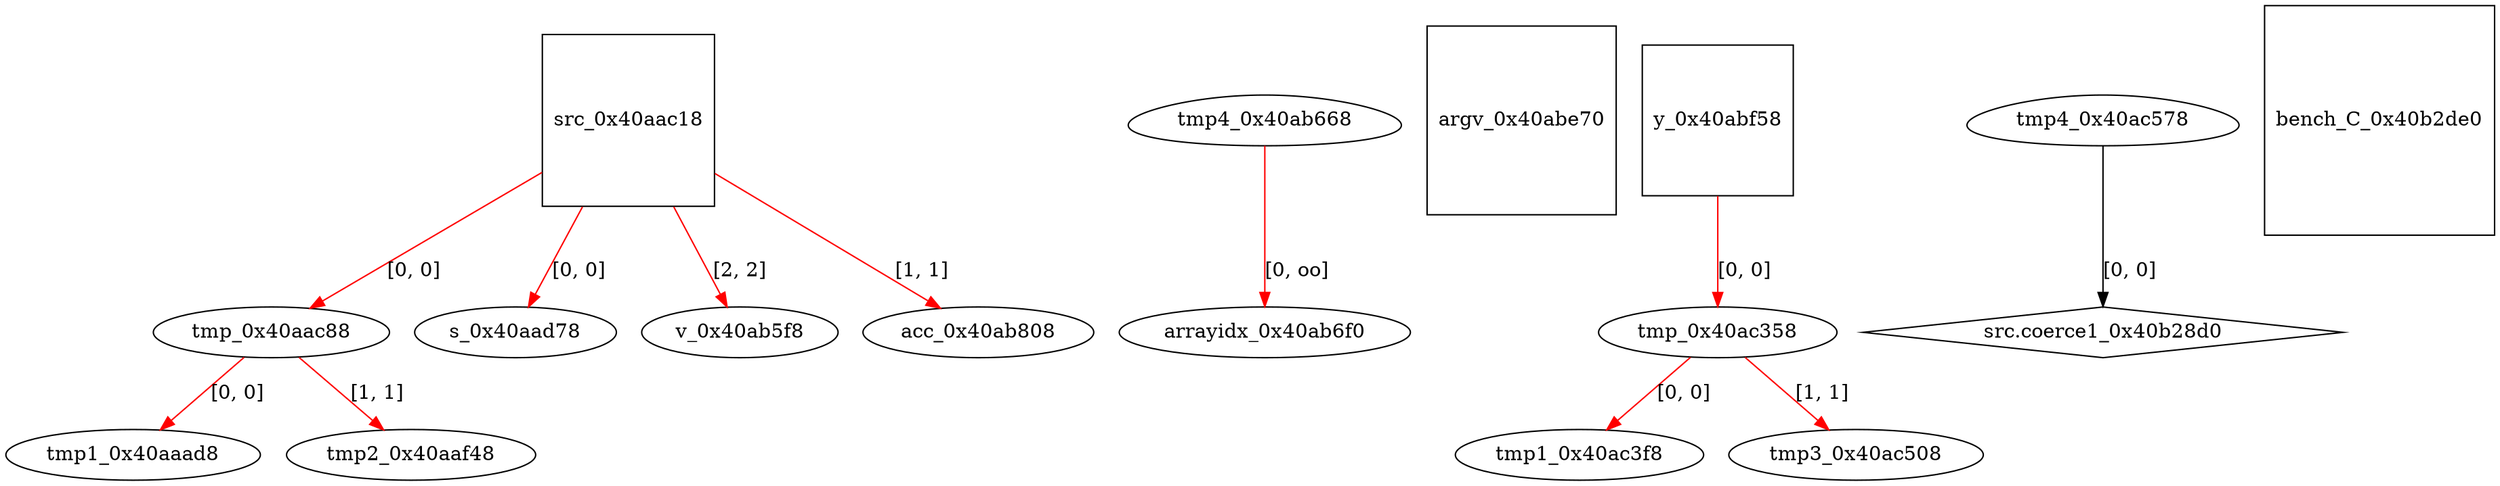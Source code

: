 digraph grafico {
"tmp1_0x40aaad8" [shape=ellipse];
"tmp_0x40aac88" -> "tmp1_0x40aaad8" [label="[0, 0]",color=red];
"src_0x40aac18" [shape=square];
"tmp_0x40aac88" [shape=ellipse];
"src_0x40aac18" -> "tmp_0x40aac88" [label="[0, 0]",color=red];
"s_0x40aad78" [shape=ellipse];
"src_0x40aac18" -> "s_0x40aad78" [label="[0, 0]",color=red];
"tmp2_0x40aaf48" [shape=ellipse];
"tmp_0x40aac88" -> "tmp2_0x40aaf48" [label="[1, 1]",color=red];
"v_0x40ab5f8" [shape=ellipse];
"src_0x40aac18" -> "v_0x40ab5f8" [label="[2, 2]",color=red];
"tmp4_0x40ab668" [shape=egg];
"arrayidx_0x40ab6f0" [shape=ellipse];
"tmp4_0x40ab668" -> "arrayidx_0x40ab6f0" [label="[0, oo]",color=red];
"acc_0x40ab808" [shape=ellipse];
"src_0x40aac18" -> "acc_0x40ab808" [label="[1, 1]",color=red];
"argv_0x40abe70" [shape=square];
"y_0x40abf58" [shape=square];
"tmp_0x40ac358" [shape=ellipse];
"y_0x40abf58" -> "tmp_0x40ac358" [label="[0, 0]",color=red];
"tmp1_0x40ac3f8" [shape=ellipse];
"tmp_0x40ac358" -> "tmp1_0x40ac3f8" [label="[0, 0]",color=red];
"tmp3_0x40ac508" [shape=ellipse];
"tmp_0x40ac358" -> "tmp3_0x40ac508" [label="[1, 1]",color=red];
"tmp4_0x40ac578" [shape=egg];
"src.coerce1_0x40b28d0" [shape=diamond];
"tmp4_0x40ac578" -> "src.coerce1_0x40b28d0" [label="[0, 0]"];
"bench_C_0x40b2de0" [shape=square];
}
